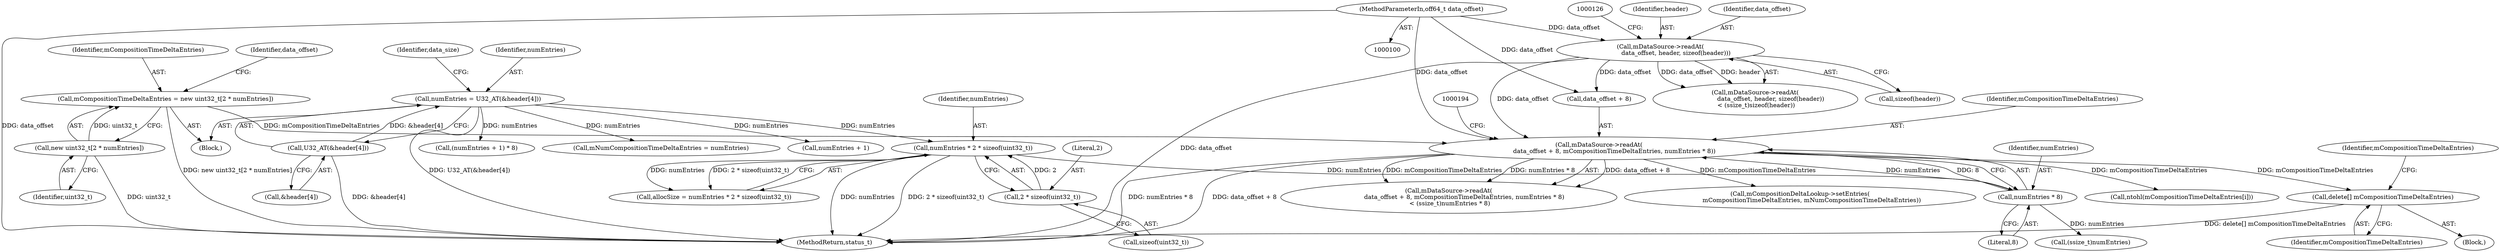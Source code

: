 digraph "0_Android_edd4a76eb4747bd19ed122df46fa46b452c12a0d@API" {
"1000198" [label="(Call,delete[] mCompositionTimeDeltaEntries)"];
"1000184" [label="(Call,mDataSource->readAt(\n                data_offset + 8, mCompositionTimeDeltaEntries, numEntries * 8))"];
"1000120" [label="(Call,mDataSource->readAt(\n                data_offset, header, sizeof(header)))"];
"1000101" [label="(MethodParameterIn,off64_t data_offset)"];
"1000178" [label="(Call,mCompositionTimeDeltaEntries = new uint32_t[2 * numEntries])"];
"1000180" [label="(Call,new uint32_t[2 * numEntries])"];
"1000189" [label="(Call,numEntries * 8)"];
"1000165" [label="(Call,numEntries * 2 * sizeof(uint32_t))"];
"1000141" [label="(Call,numEntries = U32_AT(&header[4]))"];
"1000143" [label="(Call,U32_AT(&header[4]))"];
"1000167" [label="(Call,2 * sizeof(uint32_t))"];
"1000193" [label="(Call,(ssize_t)numEntries)"];
"1000199" [label="(Identifier,mCompositionTimeDeltaEntries)"];
"1000142" [label="(Identifier,numEntries)"];
"1000183" [label="(Call,mDataSource->readAt(\n                data_offset + 8, mCompositionTimeDeltaEntries, numEntries * 8)\n < (ssize_t)numEntries * 8)"];
"1000119" [label="(Call,mDataSource->readAt(\n                data_offset, header, sizeof(header))\n < (ssize_t)sizeof(header))"];
"1000165" [label="(Call,numEntries * 2 * sizeof(uint32_t))"];
"1000163" [label="(Call,allocSize = numEntries * 2 * sizeof(uint32_t))"];
"1000169" [label="(Call,sizeof(uint32_t))"];
"1000159" [label="(Call,mNumCompositionTimeDeltaEntries = numEntries)"];
"1000120" [label="(Call,mDataSource->readAt(\n                data_offset, header, sizeof(header)))"];
"1000167" [label="(Call,2 * sizeof(uint32_t))"];
"1000201" [label="(Identifier,mCompositionTimeDeltaEntries)"];
"1000103" [label="(Block,)"];
"1000180" [label="(Call,new uint32_t[2 * numEntries])"];
"1000143" [label="(Call,U32_AT(&header[4]))"];
"1000122" [label="(Identifier,header)"];
"1000144" [label="(Call,&header[4])"];
"1000189" [label="(Call,numEntries * 8)"];
"1000226" [label="(Call,mCompositionDeltaLookup->setEntries(\n            mCompositionTimeDeltaEntries, mNumCompositionTimeDeltaEntries))"];
"1000186" [label="(Identifier,data_offset)"];
"1000185" [label="(Call,data_offset + 8)"];
"1000141" [label="(Call,numEntries = U32_AT(&header[4]))"];
"1000150" [label="(Identifier,data_size)"];
"1000181" [label="(Identifier,uint32_t)"];
"1000198" [label="(Call,delete[] mCompositionTimeDeltaEntries)"];
"1000222" [label="(Call,ntohl(mCompositionTimeDeltaEntries[i]))"];
"1000123" [label="(Call,sizeof(header))"];
"1000166" [label="(Identifier,numEntries)"];
"1000168" [label="(Literal,2)"];
"1000188" [label="(Identifier,mCompositionTimeDeltaEntries)"];
"1000184" [label="(Call,mDataSource->readAt(\n                data_offset + 8, mCompositionTimeDeltaEntries, numEntries * 8))"];
"1000191" [label="(Literal,8)"];
"1000190" [label="(Identifier,numEntries)"];
"1000178" [label="(Call,mCompositionTimeDeltaEntries = new uint32_t[2 * numEntries])"];
"1000152" [label="(Call,numEntries + 1)"];
"1000231" [label="(MethodReturn,status_t)"];
"1000197" [label="(Block,)"];
"1000121" [label="(Identifier,data_offset)"];
"1000179" [label="(Identifier,mCompositionTimeDeltaEntries)"];
"1000101" [label="(MethodParameterIn,off64_t data_offset)"];
"1000151" [label="(Call,(numEntries + 1) * 8)"];
"1000198" -> "1000197"  [label="AST: "];
"1000198" -> "1000199"  [label="CFG: "];
"1000199" -> "1000198"  [label="AST: "];
"1000201" -> "1000198"  [label="CFG: "];
"1000198" -> "1000231"  [label="DDG: delete[] mCompositionTimeDeltaEntries"];
"1000184" -> "1000198"  [label="DDG: mCompositionTimeDeltaEntries"];
"1000184" -> "1000183"  [label="AST: "];
"1000184" -> "1000189"  [label="CFG: "];
"1000185" -> "1000184"  [label="AST: "];
"1000188" -> "1000184"  [label="AST: "];
"1000189" -> "1000184"  [label="AST: "];
"1000194" -> "1000184"  [label="CFG: "];
"1000184" -> "1000231"  [label="DDG: data_offset + 8"];
"1000184" -> "1000231"  [label="DDG: numEntries * 8"];
"1000184" -> "1000183"  [label="DDG: data_offset + 8"];
"1000184" -> "1000183"  [label="DDG: mCompositionTimeDeltaEntries"];
"1000184" -> "1000183"  [label="DDG: numEntries * 8"];
"1000120" -> "1000184"  [label="DDG: data_offset"];
"1000101" -> "1000184"  [label="DDG: data_offset"];
"1000178" -> "1000184"  [label="DDG: mCompositionTimeDeltaEntries"];
"1000189" -> "1000184"  [label="DDG: numEntries"];
"1000189" -> "1000184"  [label="DDG: 8"];
"1000184" -> "1000222"  [label="DDG: mCompositionTimeDeltaEntries"];
"1000184" -> "1000226"  [label="DDG: mCompositionTimeDeltaEntries"];
"1000120" -> "1000119"  [label="AST: "];
"1000120" -> "1000123"  [label="CFG: "];
"1000121" -> "1000120"  [label="AST: "];
"1000122" -> "1000120"  [label="AST: "];
"1000123" -> "1000120"  [label="AST: "];
"1000126" -> "1000120"  [label="CFG: "];
"1000120" -> "1000231"  [label="DDG: data_offset"];
"1000120" -> "1000119"  [label="DDG: data_offset"];
"1000120" -> "1000119"  [label="DDG: header"];
"1000101" -> "1000120"  [label="DDG: data_offset"];
"1000120" -> "1000185"  [label="DDG: data_offset"];
"1000101" -> "1000100"  [label="AST: "];
"1000101" -> "1000231"  [label="DDG: data_offset"];
"1000101" -> "1000185"  [label="DDG: data_offset"];
"1000178" -> "1000103"  [label="AST: "];
"1000178" -> "1000180"  [label="CFG: "];
"1000179" -> "1000178"  [label="AST: "];
"1000180" -> "1000178"  [label="AST: "];
"1000186" -> "1000178"  [label="CFG: "];
"1000178" -> "1000231"  [label="DDG: new uint32_t[2 * numEntries]"];
"1000180" -> "1000178"  [label="DDG: uint32_t"];
"1000180" -> "1000181"  [label="CFG: "];
"1000181" -> "1000180"  [label="AST: "];
"1000180" -> "1000231"  [label="DDG: uint32_t"];
"1000189" -> "1000191"  [label="CFG: "];
"1000190" -> "1000189"  [label="AST: "];
"1000191" -> "1000189"  [label="AST: "];
"1000165" -> "1000189"  [label="DDG: numEntries"];
"1000189" -> "1000193"  [label="DDG: numEntries"];
"1000165" -> "1000163"  [label="AST: "];
"1000165" -> "1000167"  [label="CFG: "];
"1000166" -> "1000165"  [label="AST: "];
"1000167" -> "1000165"  [label="AST: "];
"1000163" -> "1000165"  [label="CFG: "];
"1000165" -> "1000231"  [label="DDG: numEntries"];
"1000165" -> "1000231"  [label="DDG: 2 * sizeof(uint32_t)"];
"1000165" -> "1000163"  [label="DDG: numEntries"];
"1000165" -> "1000163"  [label="DDG: 2 * sizeof(uint32_t)"];
"1000141" -> "1000165"  [label="DDG: numEntries"];
"1000167" -> "1000165"  [label="DDG: 2"];
"1000141" -> "1000103"  [label="AST: "];
"1000141" -> "1000143"  [label="CFG: "];
"1000142" -> "1000141"  [label="AST: "];
"1000143" -> "1000141"  [label="AST: "];
"1000150" -> "1000141"  [label="CFG: "];
"1000141" -> "1000231"  [label="DDG: U32_AT(&header[4])"];
"1000143" -> "1000141"  [label="DDG: &header[4]"];
"1000141" -> "1000151"  [label="DDG: numEntries"];
"1000141" -> "1000152"  [label="DDG: numEntries"];
"1000141" -> "1000159"  [label="DDG: numEntries"];
"1000143" -> "1000144"  [label="CFG: "];
"1000144" -> "1000143"  [label="AST: "];
"1000143" -> "1000231"  [label="DDG: &header[4]"];
"1000167" -> "1000169"  [label="CFG: "];
"1000168" -> "1000167"  [label="AST: "];
"1000169" -> "1000167"  [label="AST: "];
}
